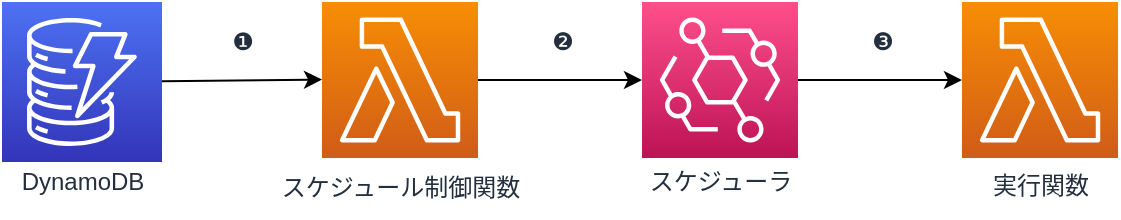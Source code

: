 <mxfile>
    <diagram id="5ejGBysI_YSHg_xtj801" name="ページ1">
        <mxGraphModel dx="953" dy="664" grid="1" gridSize="10" guides="1" tooltips="1" connect="1" arrows="1" fold="1" page="1" pageScale="1" pageWidth="827" pageHeight="1169" math="0" shadow="0">
            <root>
                <mxCell id="0"/>
                <mxCell id="1" parent="0"/>
                <mxCell id="16" style="edgeStyle=none;html=1;" edge="1" parent="1" source="17">
                    <mxGeometry relative="1" as="geometry">
                        <mxPoint x="480" y="278.755" as="targetPoint"/>
                    </mxGeometry>
                </mxCell>
                <mxCell id="17" value="" style="sketch=0;points=[[0,0,0],[0.25,0,0],[0.5,0,0],[0.75,0,0],[1,0,0],[0,1,0],[0.25,1,0],[0.5,1,0],[0.75,1,0],[1,1,0],[0,0.25,0],[0,0.5,0],[0,0.75,0],[1,0.25,0],[1,0.5,0],[1,0.75,0]];outlineConnect=0;fontColor=#232F3E;gradientColor=#4D72F3;gradientDirection=north;fillColor=#3334B9;strokeColor=#ffffff;dashed=0;verticalLabelPosition=bottom;verticalAlign=top;align=center;html=1;fontSize=12;fontStyle=0;aspect=fixed;shape=mxgraph.aws4.resourceIcon;resIcon=mxgraph.aws4.dynamodb;fontFamily=Helvetica;" vertex="1" parent="1">
                    <mxGeometry x="320" y="240" width="80" height="80" as="geometry"/>
                </mxCell>
                <mxCell id="18" style="edgeStyle=none;html=1;entryX=0;entryY=0.5;entryDx=0;entryDy=0;entryPerimeter=0;" edge="1" parent="1" source="19" target="21">
                    <mxGeometry relative="1" as="geometry"/>
                </mxCell>
                <mxCell id="19" value="" style="sketch=0;points=[[0,0,0],[0.25,0,0],[0.5,0,0],[0.75,0,0],[1,0,0],[0,1,0],[0.25,1,0],[0.5,1,0],[0.75,1,0],[1,1,0],[0,0.25,0],[0,0.5,0],[0,0.75,0],[1,0.25,0],[1,0.5,0],[1,0.75,0]];outlineConnect=0;fontColor=#232F3E;gradientColor=#F78E04;gradientDirection=north;fillColor=#D05C17;strokeColor=#ffffff;dashed=0;verticalLabelPosition=bottom;verticalAlign=top;align=center;html=1;fontSize=12;fontStyle=0;aspect=fixed;shape=mxgraph.aws4.resourceIcon;resIcon=mxgraph.aws4.lambda;fontFamily=Helvetica;" vertex="1" parent="1">
                    <mxGeometry x="480" y="240" width="78" height="78" as="geometry"/>
                </mxCell>
                <mxCell id="20" value="" style="edgeStyle=none;html=1;startArrow=none;exitX=1;exitY=0.5;exitDx=0;exitDy=0;exitPerimeter=0;" edge="1" parent="1" source="21" target="23">
                    <mxGeometry relative="1" as="geometry"/>
                </mxCell>
                <mxCell id="21" value="" style="sketch=0;points=[[0,0,0],[0.25,0,0],[0.5,0,0],[0.75,0,0],[1,0,0],[0,1,0],[0.25,1,0],[0.5,1,0],[0.75,1,0],[1,1,0],[0,0.25,0],[0,0.5,0],[0,0.75,0],[1,0.25,0],[1,0.5,0],[1,0.75,0]];outlineConnect=0;fontColor=#232F3E;gradientColor=#FF4F8B;gradientDirection=north;fillColor=#BC1356;strokeColor=#ffffff;dashed=0;verticalLabelPosition=bottom;verticalAlign=top;align=center;html=1;fontSize=12;fontStyle=0;aspect=fixed;shape=mxgraph.aws4.resourceIcon;resIcon=mxgraph.aws4.eventbridge;fontFamily=Helvetica;" vertex="1" parent="1">
                    <mxGeometry x="640" y="240" width="78" height="78" as="geometry"/>
                </mxCell>
                <mxCell id="23" value="実行関数" style="sketch=0;points=[[0,0,0],[0.25,0,0],[0.5,0,0],[0.75,0,0],[1,0,0],[0,1,0],[0.25,1,0],[0.5,1,0],[0.75,1,0],[1,1,0],[0,0.25,0],[0,0.5,0],[0,0.75,0],[1,0.25,0],[1,0.5,0],[1,0.75,0]];outlineConnect=0;fontColor=#232F3E;gradientColor=#F78E04;gradientDirection=north;fillColor=#D05C17;strokeColor=#ffffff;dashed=0;verticalLabelPosition=bottom;verticalAlign=top;align=center;html=1;fontSize=12;fontStyle=0;aspect=fixed;shape=mxgraph.aws4.resourceIcon;resIcon=mxgraph.aws4.lambda;fontFamily=Helvetica;" vertex="1" parent="1">
                    <mxGeometry x="800" y="240" width="78" height="78" as="geometry"/>
                </mxCell>
                <mxCell id="26" value="❶" style="text;html=1;align=center;verticalAlign=middle;resizable=0;points=[];autosize=1;strokeColor=none;fillColor=none;fontColor=#232F3E;" vertex="1" parent="1">
                    <mxGeometry x="420" y="245" width="40" height="30" as="geometry"/>
                </mxCell>
                <mxCell id="27" value="❷" style="text;html=1;align=center;verticalAlign=middle;resizable=0;points=[];autosize=1;strokeColor=none;fillColor=none;fontColor=#232F3E;" vertex="1" parent="1">
                    <mxGeometry x="580" y="245" width="40" height="30" as="geometry"/>
                </mxCell>
                <mxCell id="31" value="DynamoDB" style="text;html=1;align=center;verticalAlign=middle;resizable=0;points=[];autosize=1;strokeColor=none;fillColor=none;fontColor=#232F3E;" vertex="1" parent="1">
                    <mxGeometry x="320" y="315" width="80" height="30" as="geometry"/>
                </mxCell>
                <mxCell id="32" value="スケジュール制御関数" style="text;html=1;align=center;verticalAlign=middle;resizable=0;points=[];autosize=1;strokeColor=none;fillColor=none;fontColor=#232F3E;" vertex="1" parent="1">
                    <mxGeometry x="449" y="318" width="140" height="30" as="geometry"/>
                </mxCell>
                <mxCell id="33" value="スケジューラ" style="text;html=1;align=center;verticalAlign=middle;resizable=0;points=[];autosize=1;strokeColor=none;fillColor=none;fontColor=#232F3E;" vertex="1" parent="1">
                    <mxGeometry x="634" y="315" width="90" height="30" as="geometry"/>
                </mxCell>
                <mxCell id="37" value="❸" style="text;html=1;align=center;verticalAlign=middle;resizable=0;points=[];autosize=1;strokeColor=none;fillColor=none;fontColor=#232F3E;" vertex="1" parent="1">
                    <mxGeometry x="740" y="245" width="40" height="30" as="geometry"/>
                </mxCell>
            </root>
        </mxGraphModel>
    </diagram>
</mxfile>